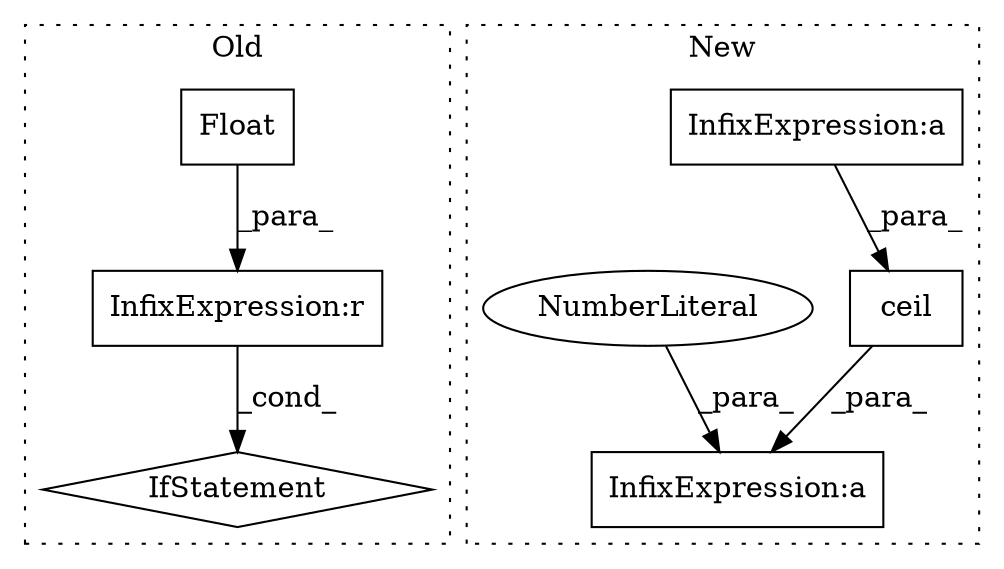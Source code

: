 digraph G {
subgraph cluster0 {
1 [label="Float" a="32" s="3094,3114" l="6,1" shape="box"];
6 [label="IfStatement" a="25" s="3546,3580" l="4,2" shape="diamond"];
7 [label="InfixExpression:r" a="27" s="3566" l="3" shape="box"];
label = "Old";
style="dotted";
}
subgraph cluster1 {
2 [label="ceil" a="32" s="3602,3636" l="5,1" shape="box"];
3 [label="InfixExpression:a" a="27" s="3623" l="3" shape="box"];
4 [label="InfixExpression:a" a="27" s="3637" l="3" shape="box"];
5 [label="NumberLiteral" a="34" s="3640" l="1" shape="ellipse"];
label = "New";
style="dotted";
}
1 -> 7 [label="_para_"];
2 -> 4 [label="_para_"];
3 -> 2 [label="_para_"];
5 -> 4 [label="_para_"];
7 -> 6 [label="_cond_"];
}